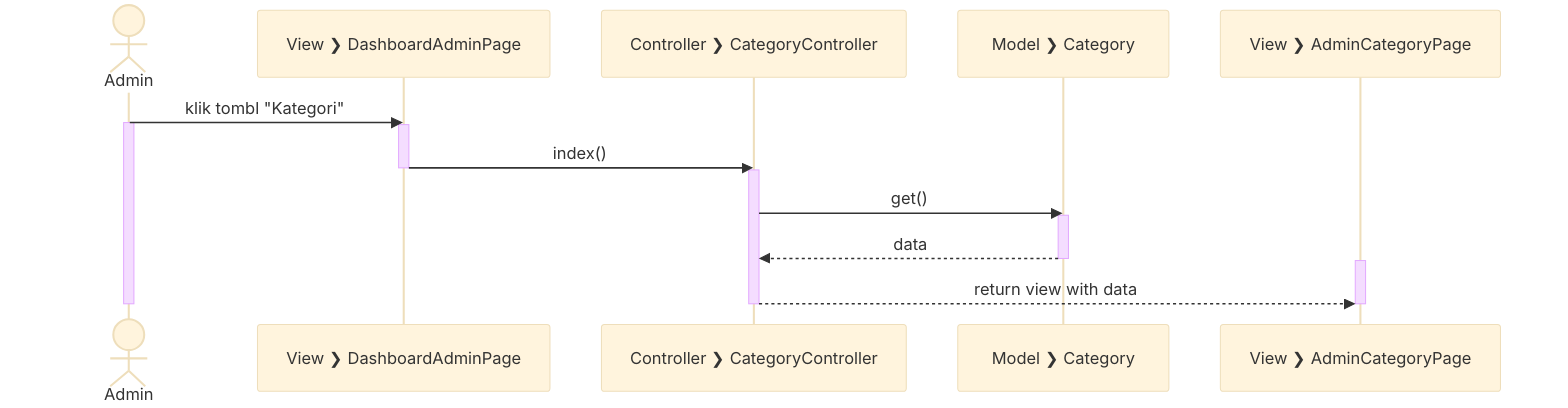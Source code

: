 %%{init: {'theme': 'base', 'themeVariables': { 'fontSize': '16px', 'fontFamily': 'Inter'}}}%%
sequenceDiagram
  actor Admin
  participant V_DA as View #10095; DashboardAdminPage
  participant C_C as Controller #10095; CategoryController
  participant M_C as Model #10095; Category
  participant V_ACP as View #10095; AdminCategoryPage

  Admin->>V_DA: klik tombl "Kategori"

  activate Admin
  activate V_DA

  V_DA->>C_C: index()

  deactivate V_DA
  activate C_C

  C_C->>M_C: get()

  activate M_C

  M_C-->>C_C: data

  deactivate M_C

  activate V_ACP

  C_C-->>V_ACP: return view with data

  deactivate C_C
  deactivate V_ACP
  deactivate Admin